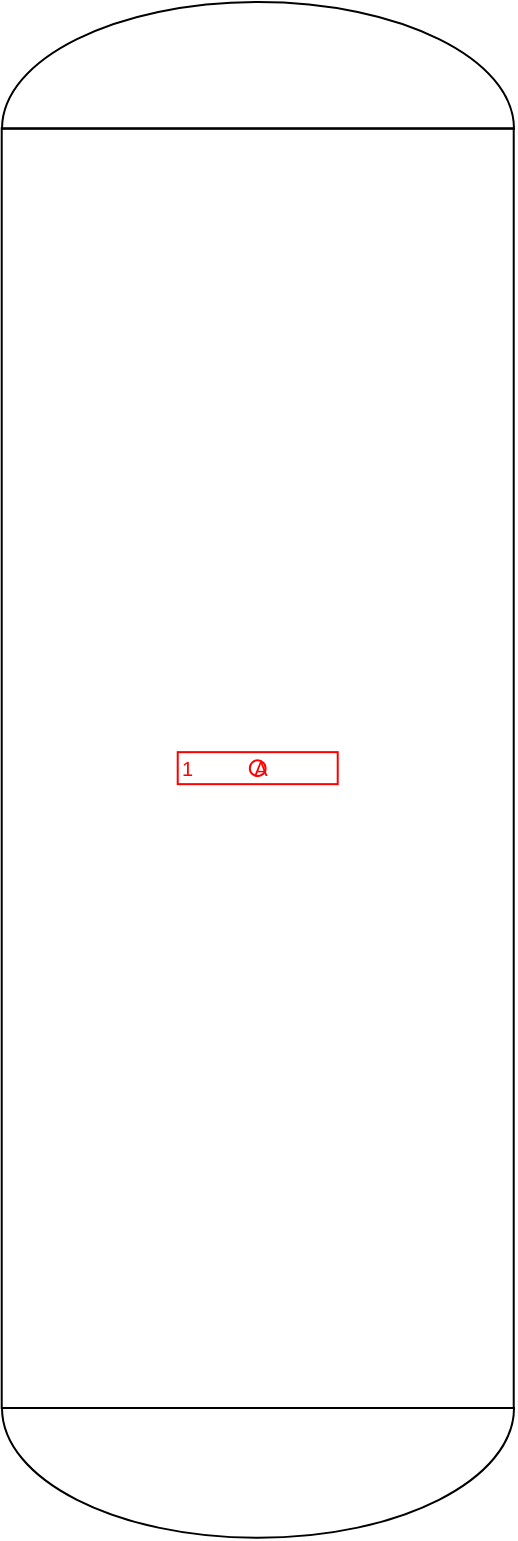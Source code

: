<mxfile compressed="false" version="20.3.0" type="device">
  <diagram name="PT002A" id="1CP9VX86ncTdAmcYDIcw">
    <mxGraphModel dx="1422" dy="857" grid="1" gridSize="2" guides="1" tooltips="1" connect="1" arrows="1" fold="1" page="1" pageScale="1" pageWidth="827" pageHeight="1169" math="0" shadow="0">
      <root>
        <mxCell id="22vkG-h5v2N9dKBLQ-ZE-0" />
        <mxCell id="22vkG-h5v2N9dKBLQ-ZE-124" value="Connection" style="locked=1;" parent="22vkG-h5v2N9dKBLQ-ZE-0" />
        <mxCell id="22vkG-h5v2N9dKBLQ-ZE-135" value="Label" style="locked=1;" parent="22vkG-h5v2N9dKBLQ-ZE-0" />
        <object label="%LabelLines%&amp;nbsp; &amp;nbsp; &amp;nbsp; &amp;nbsp; &amp;nbsp; &amp;nbsp;%LabelIndex%" placeholders="1" LabelLines="1" LabelIndex="A" id="jyOudCda0Ud9WsIjt9Yr-0">
          <mxCell style="rounded=0;whiteSpace=wrap;html=1;fillColor=none;strokeColor=#FF0000;fontColor=#FF0000;fontSize=10;align=left;noLabel=0;rotation=0;" parent="22vkG-h5v2N9dKBLQ-ZE-135" vertex="1">
            <mxGeometry x="343.86" y="487.07" width="80" height="16" as="geometry" />
          </mxCell>
        </object>
        <mxCell id="22vkG-h5v2N9dKBLQ-ZE-136" value="Origo" style="locked=1;" parent="22vkG-h5v2N9dKBLQ-ZE-0" />
        <object label="origo" id="22vkG-h5v2N9dKBLQ-ZE-137">
          <mxCell style="vsdxID=1407;fillColor=none;gradientColor=none;shape=stencil(rVFbDsIgEDwNnyQU4glqvcfGblsilmZBS28vZGMsxg9j/JvZmX1kR5g2TLCg0CpE8hdcbR8nYY5CaztPSDZmJEwnTDt4wpH8be6ZL1CcBV39vUxI3KdKh1YbswPTEzuBzlmiVGmKau9zUKM+jlJJQrJBko8QrZ+rrQ5oRJnXyMHBWElhRVx25ebnw/5zVvPFWRm83jxY5zilvf4eSy5xpKZ7AA==);strokeColor=#ff0000;strokeWidth=1;points=[[0.5,0.5,0,0,0]];labelBackgroundColor=none;rounded=0;html=1;whiteSpace=wrap;aspect=fixed;noLabel=1;snapToPoint=1;" parent="22vkG-h5v2N9dKBLQ-ZE-136" vertex="1">
            <mxGeometry x="379.92" y="491.14" width="7.874" height="7.87" as="geometry" />
          </mxCell>
        </object>
        <object label="Symbol" Width="32" Height="96" UoM="mm" id="22vkG-h5v2N9dKBLQ-ZE-138">
          <mxCell style="locked=1;" parent="22vkG-h5v2N9dKBLQ-ZE-0" />
        </object>
        <mxCell id="B1rrrl92oq_uFDzy55uY-0" value="" style="rounded=0;whiteSpace=wrap;html=1;fillColor=none;rotation=90;" parent="22vkG-h5v2N9dKBLQ-ZE-138" vertex="1">
          <mxGeometry x="63.94" y="367.07" width="639.84" height="256" as="geometry" />
        </mxCell>
        <mxCell id="B1rrrl92oq_uFDzy55uY-26" value="" style="verticalLabelPosition=bottom;verticalAlign=top;html=1;shape=mxgraph.basic.half_circle;fillColor=none;rotation=-180;" parent="22vkG-h5v2N9dKBLQ-ZE-138" vertex="1">
          <mxGeometry x="256" y="112" width="256" height="63.386" as="geometry" />
        </mxCell>
        <mxCell id="B1rrrl92oq_uFDzy55uY-28" value="" style="verticalLabelPosition=bottom;verticalAlign=top;html=1;shape=mxgraph.basic.half_circle;fillColor=none;rotation=0;" parent="22vkG-h5v2N9dKBLQ-ZE-138" vertex="1">
          <mxGeometry x="256" y="814.959" width="256" height="64.96" as="geometry" />
        </mxCell>
      </root>
    </mxGraphModel>
  </diagram>
</mxfile>
